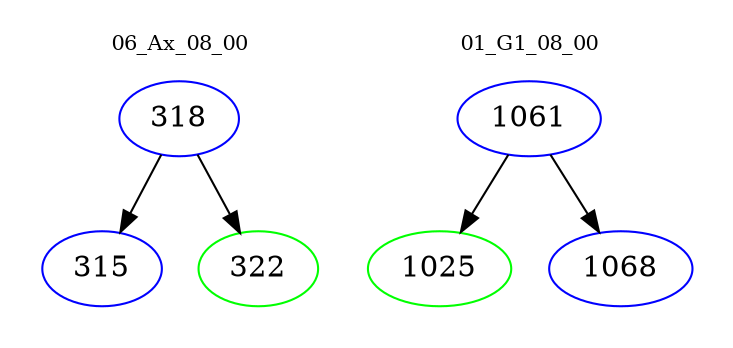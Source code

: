 digraph{
subgraph cluster_0 {
color = white
label = "06_Ax_08_00";
fontsize=10;
T0_318 [label="318", color="blue"]
T0_318 -> T0_315 [color="black"]
T0_315 [label="315", color="blue"]
T0_318 -> T0_322 [color="black"]
T0_322 [label="322", color="green"]
}
subgraph cluster_1 {
color = white
label = "01_G1_08_00";
fontsize=10;
T1_1061 [label="1061", color="blue"]
T1_1061 -> T1_1025 [color="black"]
T1_1025 [label="1025", color="green"]
T1_1061 -> T1_1068 [color="black"]
T1_1068 [label="1068", color="blue"]
}
}
